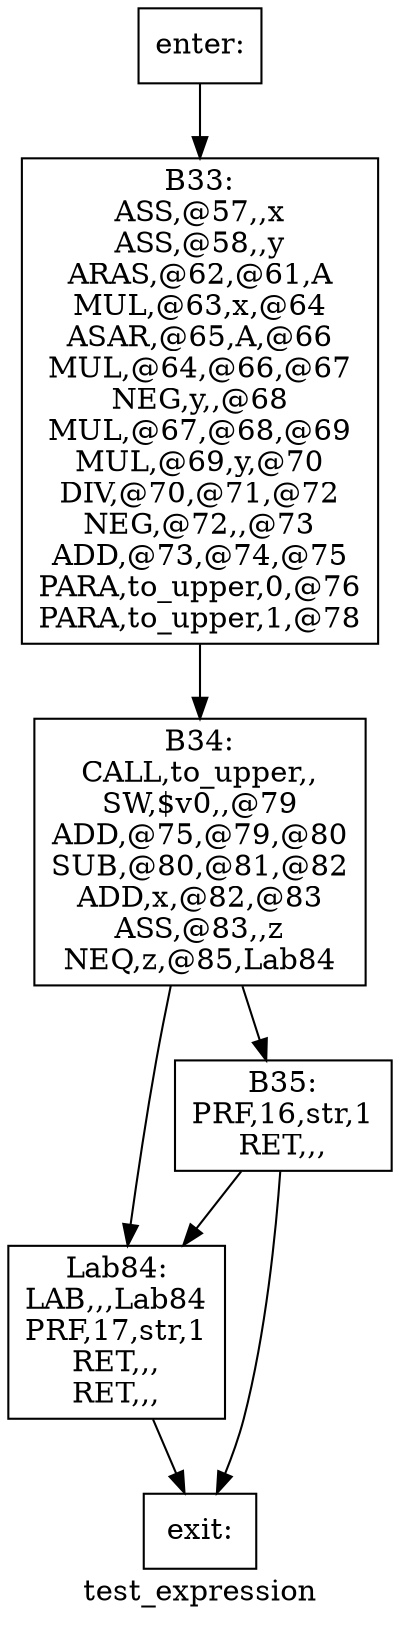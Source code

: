 digraph test_expression{
label =test_expression
B33[label="B33:\nASS,@57,,x\nASS,@58,,y\nARAS,@62,@61,A\nMUL,@63,x,@64\nASAR,@65,A,@66\nMUL,@64,@66,@67\nNEG,y,,@68\nMUL,@67,@68,@69\nMUL,@69,y,@70\nDIV,@70,@71,@72\nNEG,@72,,@73\nADD,@73,@74,@75\nPARA,to_upper,0,@76\nPARA,to_upper,1,@78\n" shape=box]
B34[label="B34:\nCALL,to_upper,,\nSW,$v0,,@79\nADD,@75,@79,@80\nSUB,@80,@81,@82\nADD,x,@82,@83\nASS,@83,,z\nNEQ,z,@85,Lab84\n" shape=box]
B35[label="B35:\nPRF,16,str,1\nRET,,,\n" shape=box]
Lab84[label="Lab84:\nLAB,,,Lab84\nPRF,17,str,1\nRET,,,\nRET,,,\n" shape=box]
enter[label="enter:\n" shape=box]
exit[label="exit:\n" shape=box]
B33->B34
B34->B35
B34->Lab84
B35->Lab84
B35->exit
Lab84->exit
enter->B33
}
